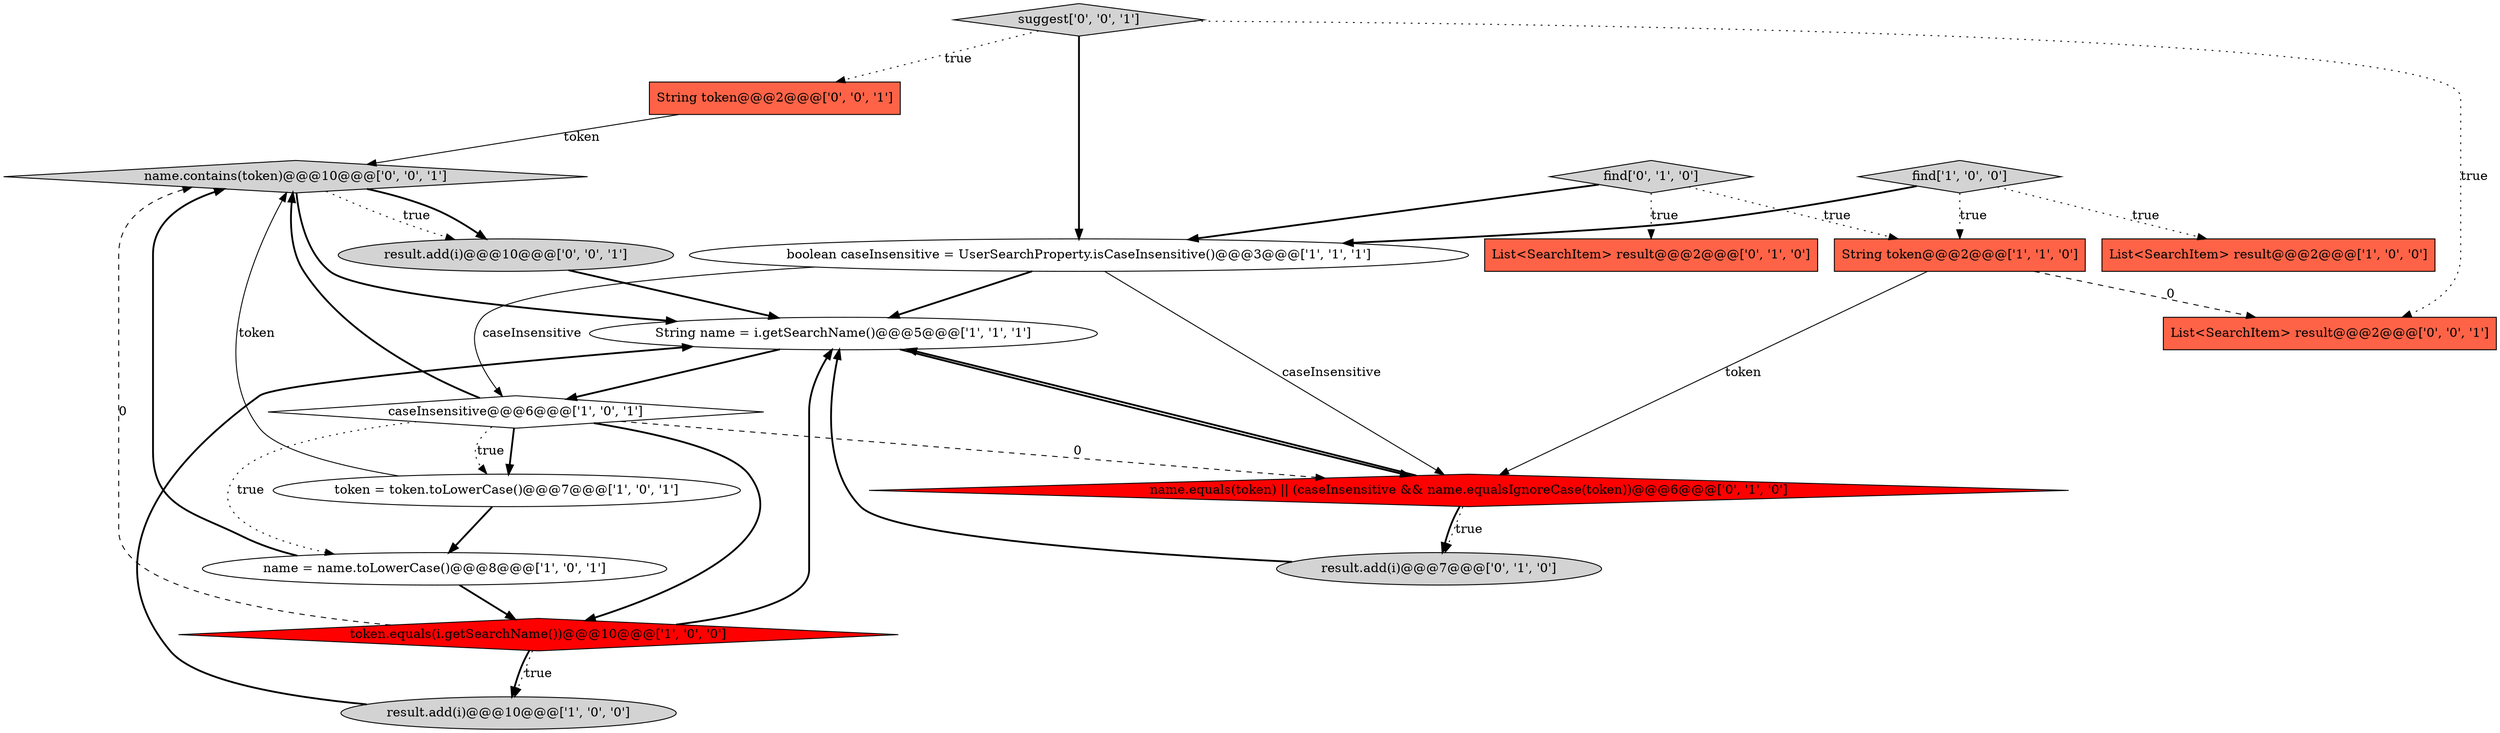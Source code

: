 digraph {
18 [style = filled, label = "name.contains(token)@@@10@@@['0', '0', '1']", fillcolor = lightgray, shape = diamond image = "AAA0AAABBB3BBB"];
5 [style = filled, label = "String name = i.getSearchName()@@@5@@@['1', '1', '1']", fillcolor = white, shape = ellipse image = "AAA0AAABBB1BBB"];
12 [style = filled, label = "find['0', '1', '0']", fillcolor = lightgray, shape = diamond image = "AAA0AAABBB2BBB"];
16 [style = filled, label = "suggest['0', '0', '1']", fillcolor = lightgray, shape = diamond image = "AAA0AAABBB3BBB"];
9 [style = filled, label = "caseInsensitive@@@6@@@['1', '0', '1']", fillcolor = white, shape = diamond image = "AAA0AAABBB1BBB"];
6 [style = filled, label = "token = token.toLowerCase()@@@7@@@['1', '0', '1']", fillcolor = white, shape = ellipse image = "AAA0AAABBB1BBB"];
17 [style = filled, label = "result.add(i)@@@10@@@['0', '0', '1']", fillcolor = lightgray, shape = ellipse image = "AAA0AAABBB3BBB"];
7 [style = filled, label = "String token@@@2@@@['1', '1', '0']", fillcolor = tomato, shape = box image = "AAA0AAABBB1BBB"];
8 [style = filled, label = "token.equals(i.getSearchName())@@@10@@@['1', '0', '0']", fillcolor = red, shape = diamond image = "AAA1AAABBB1BBB"];
14 [style = filled, label = "String token@@@2@@@['0', '0', '1']", fillcolor = tomato, shape = box image = "AAA0AAABBB3BBB"];
2 [style = filled, label = "boolean caseInsensitive = UserSearchProperty.isCaseInsensitive()@@@3@@@['1', '1', '1']", fillcolor = white, shape = ellipse image = "AAA0AAABBB1BBB"];
15 [style = filled, label = "List<SearchItem> result@@@2@@@['0', '0', '1']", fillcolor = tomato, shape = box image = "AAA0AAABBB3BBB"];
11 [style = filled, label = "name.equals(token) || (caseInsensitive && name.equalsIgnoreCase(token))@@@6@@@['0', '1', '0']", fillcolor = red, shape = diamond image = "AAA1AAABBB2BBB"];
1 [style = filled, label = "find['1', '0', '0']", fillcolor = lightgray, shape = diamond image = "AAA0AAABBB1BBB"];
3 [style = filled, label = "name = name.toLowerCase()@@@8@@@['1', '0', '1']", fillcolor = white, shape = ellipse image = "AAA0AAABBB1BBB"];
0 [style = filled, label = "List<SearchItem> result@@@2@@@['1', '0', '0']", fillcolor = tomato, shape = box image = "AAA0AAABBB1BBB"];
4 [style = filled, label = "result.add(i)@@@10@@@['1', '0', '0']", fillcolor = lightgray, shape = ellipse image = "AAA0AAABBB1BBB"];
13 [style = filled, label = "result.add(i)@@@7@@@['0', '1', '0']", fillcolor = lightgray, shape = ellipse image = "AAA0AAABBB2BBB"];
10 [style = filled, label = "List<SearchItem> result@@@2@@@['0', '1', '0']", fillcolor = tomato, shape = box image = "AAA0AAABBB2BBB"];
6->3 [style = bold, label=""];
17->5 [style = bold, label=""];
5->9 [style = bold, label=""];
18->17 [style = bold, label=""];
11->13 [style = dotted, label="true"];
16->2 [style = bold, label=""];
9->8 [style = bold, label=""];
9->6 [style = dotted, label="true"];
8->4 [style = dotted, label="true"];
9->6 [style = bold, label=""];
3->18 [style = bold, label=""];
1->7 [style = dotted, label="true"];
2->11 [style = solid, label="caseInsensitive"];
11->5 [style = bold, label=""];
12->2 [style = bold, label=""];
6->18 [style = solid, label="token"];
7->11 [style = solid, label="token"];
9->18 [style = bold, label=""];
8->5 [style = bold, label=""];
12->10 [style = dotted, label="true"];
2->9 [style = solid, label="caseInsensitive"];
3->8 [style = bold, label=""];
18->5 [style = bold, label=""];
11->13 [style = bold, label=""];
14->18 [style = solid, label="token"];
16->14 [style = dotted, label="true"];
13->5 [style = bold, label=""];
7->15 [style = dashed, label="0"];
9->11 [style = dashed, label="0"];
8->18 [style = dashed, label="0"];
1->2 [style = bold, label=""];
5->11 [style = bold, label=""];
1->0 [style = dotted, label="true"];
18->17 [style = dotted, label="true"];
8->4 [style = bold, label=""];
12->7 [style = dotted, label="true"];
4->5 [style = bold, label=""];
9->3 [style = dotted, label="true"];
2->5 [style = bold, label=""];
16->15 [style = dotted, label="true"];
}
